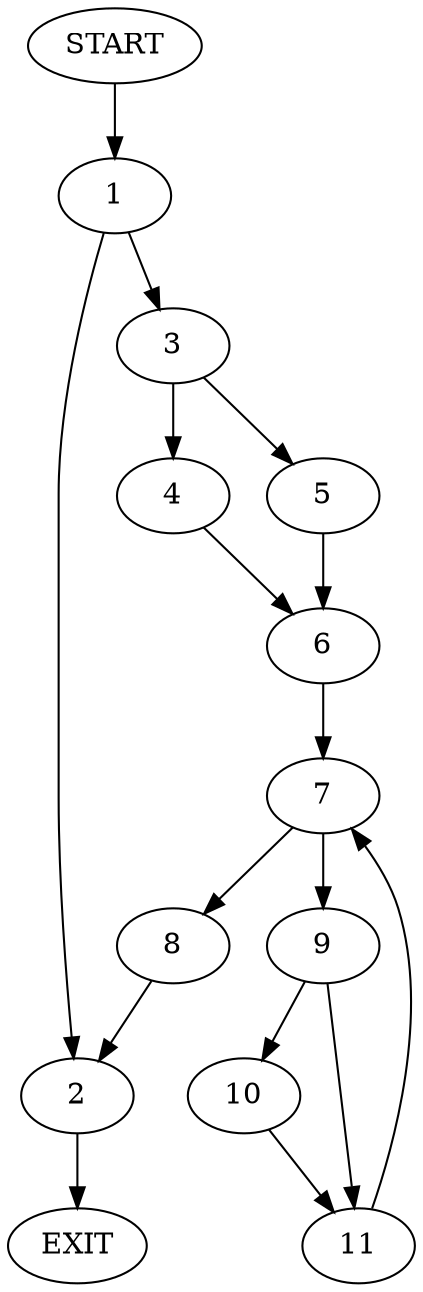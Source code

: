 digraph {
0 [label="START"]
12 [label="EXIT"]
0 -> 1
1 -> 2
1 -> 3
3 -> 4
3 -> 5
2 -> 12
5 -> 6
4 -> 6
6 -> 7
7 -> 8
7 -> 9
8 -> 2
9 -> 10
9 -> 11
10 -> 11
11 -> 7
}
